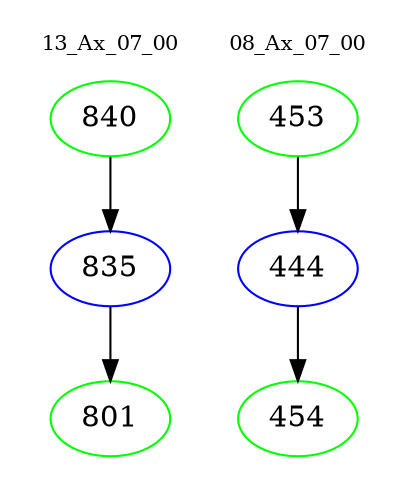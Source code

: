 digraph{
subgraph cluster_0 {
color = white
label = "13_Ax_07_00";
fontsize=10;
T0_840 [label="840", color="green"]
T0_840 -> T0_835 [color="black"]
T0_835 [label="835", color="blue"]
T0_835 -> T0_801 [color="black"]
T0_801 [label="801", color="green"]
}
subgraph cluster_1 {
color = white
label = "08_Ax_07_00";
fontsize=10;
T1_453 [label="453", color="green"]
T1_453 -> T1_444 [color="black"]
T1_444 [label="444", color="blue"]
T1_444 -> T1_454 [color="black"]
T1_454 [label="454", color="green"]
}
}
